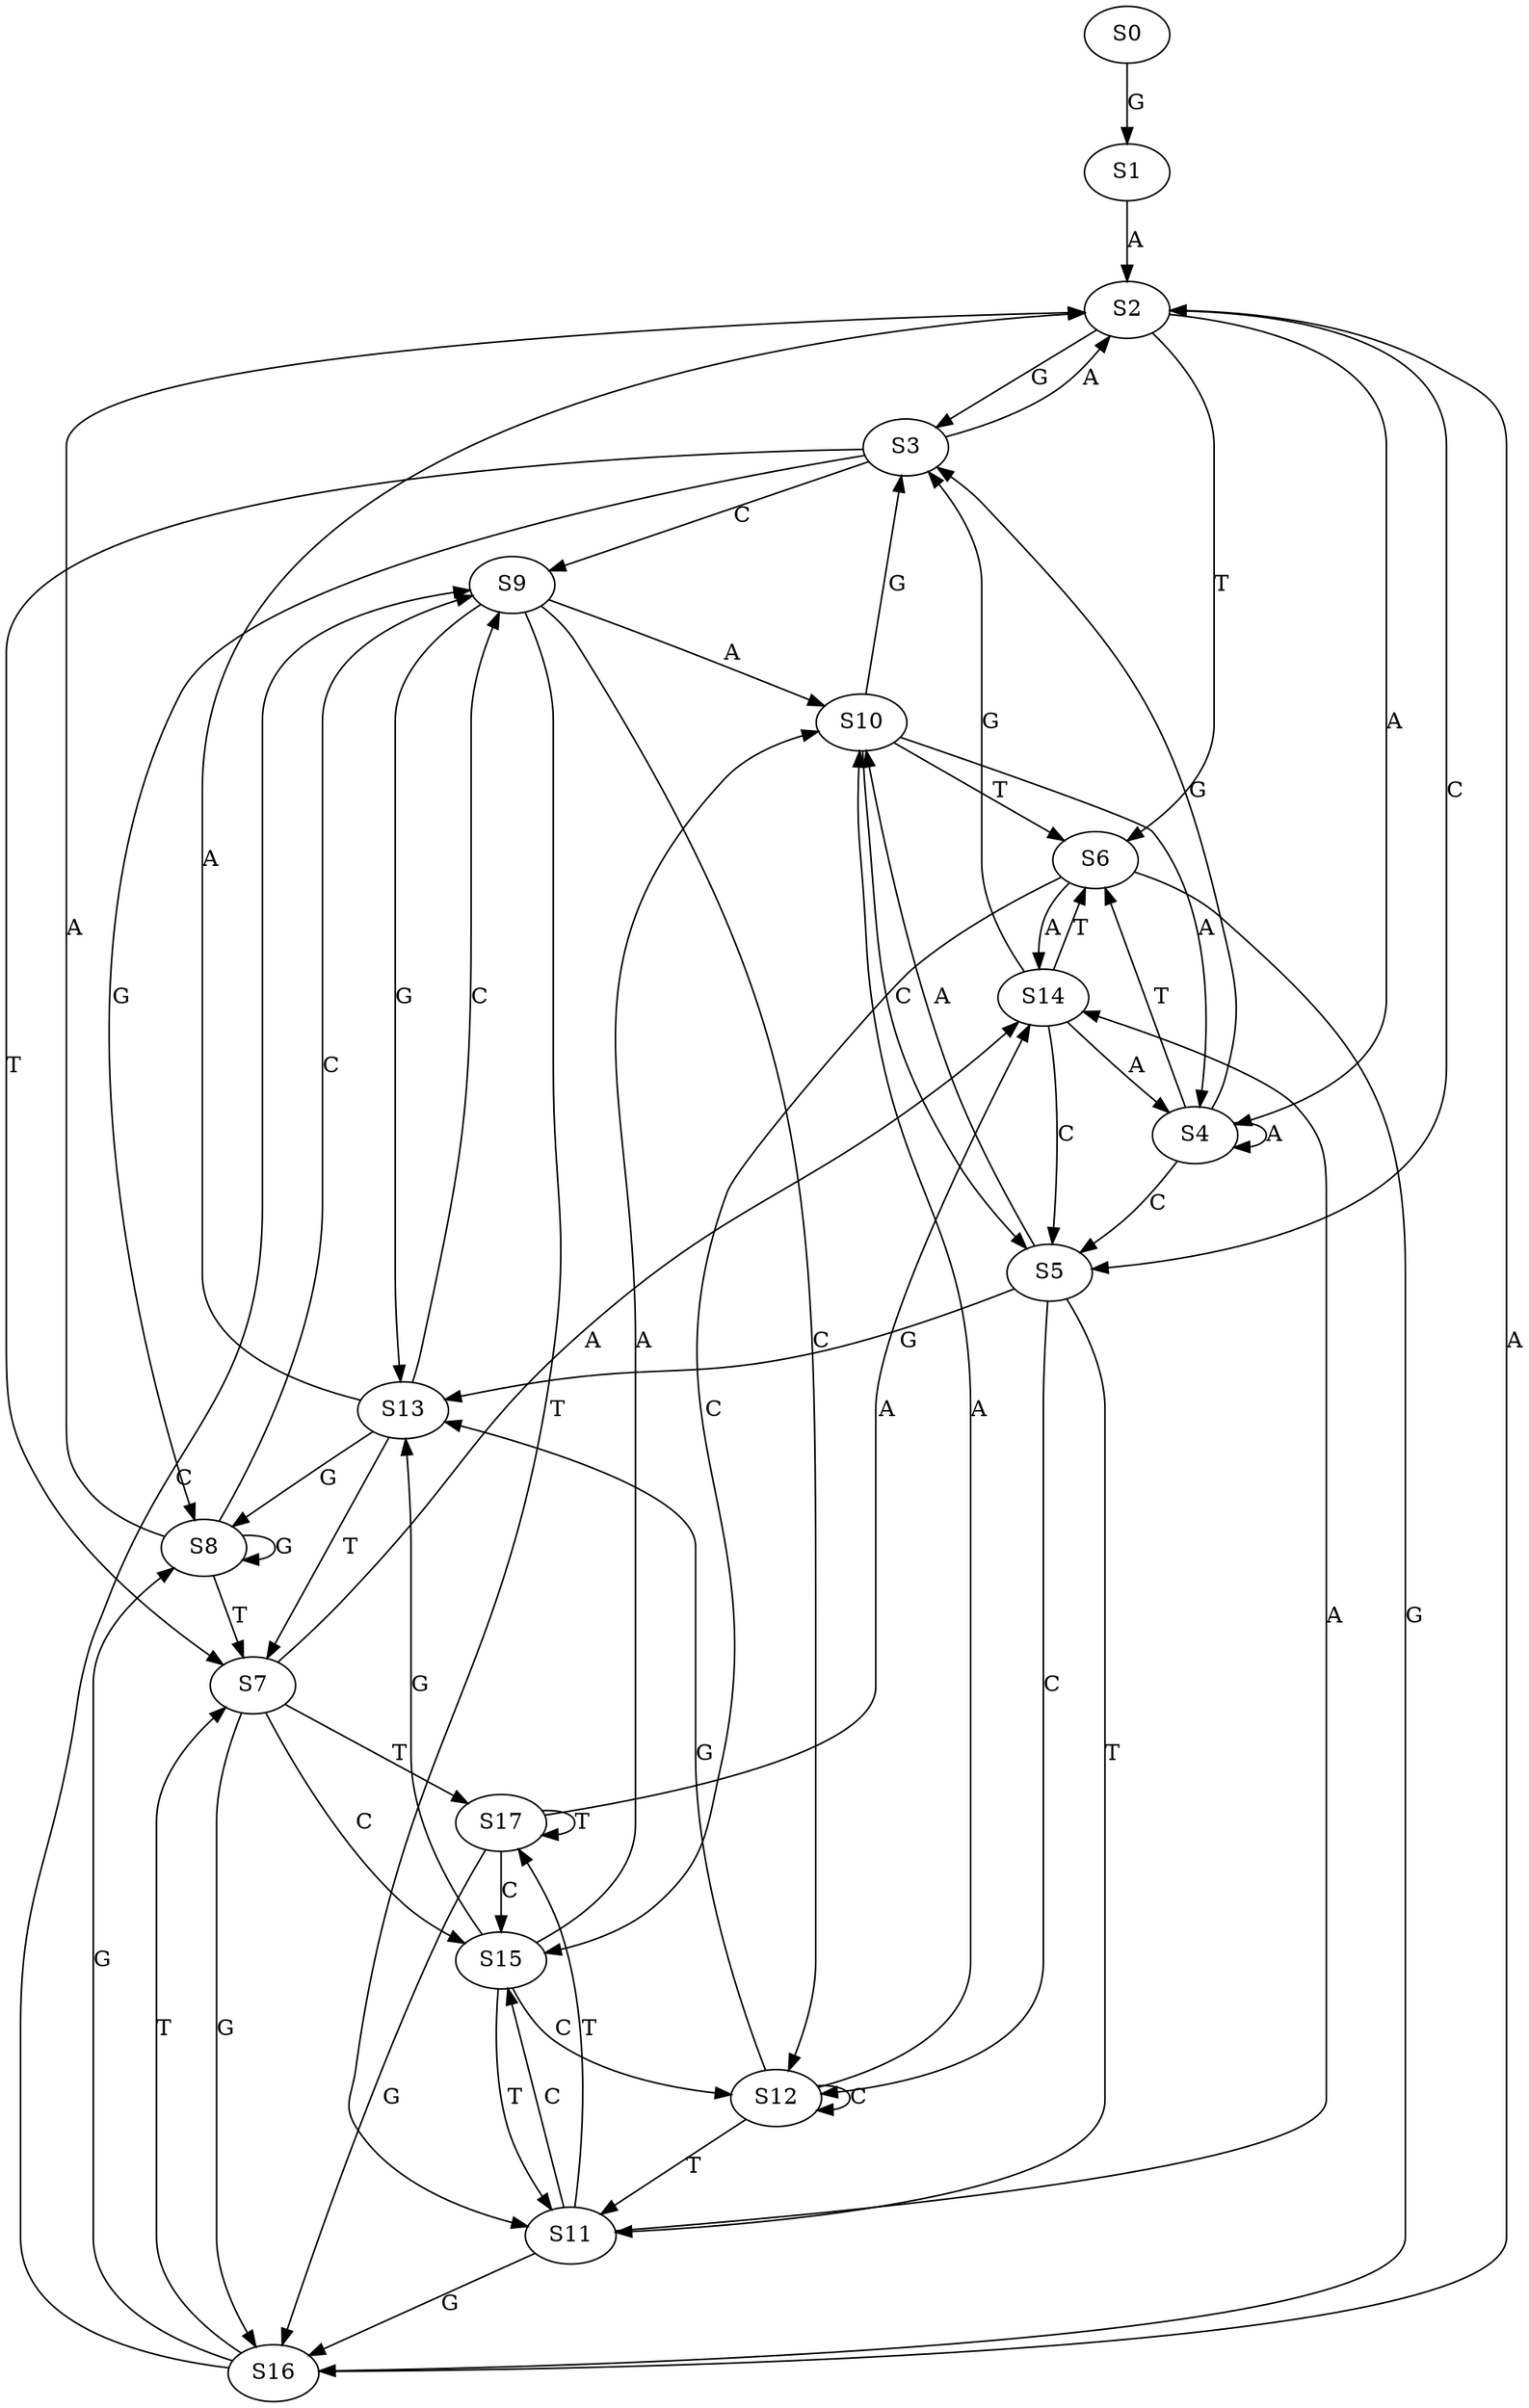strict digraph  {
	S0 -> S1 [ label = G ];
	S1 -> S2 [ label = A ];
	S2 -> S3 [ label = G ];
	S2 -> S4 [ label = A ];
	S2 -> S5 [ label = C ];
	S2 -> S6 [ label = T ];
	S3 -> S7 [ label = T ];
	S3 -> S8 [ label = G ];
	S3 -> S2 [ label = A ];
	S3 -> S9 [ label = C ];
	S4 -> S6 [ label = T ];
	S4 -> S5 [ label = C ];
	S4 -> S3 [ label = G ];
	S4 -> S4 [ label = A ];
	S5 -> S10 [ label = A ];
	S5 -> S11 [ label = T ];
	S5 -> S12 [ label = C ];
	S5 -> S13 [ label = G ];
	S6 -> S14 [ label = A ];
	S6 -> S15 [ label = C ];
	S6 -> S16 [ label = G ];
	S7 -> S14 [ label = A ];
	S7 -> S15 [ label = C ];
	S7 -> S16 [ label = G ];
	S7 -> S17 [ label = T ];
	S8 -> S2 [ label = A ];
	S8 -> S7 [ label = T ];
	S8 -> S8 [ label = G ];
	S8 -> S9 [ label = C ];
	S9 -> S12 [ label = C ];
	S9 -> S11 [ label = T ];
	S9 -> S13 [ label = G ];
	S9 -> S10 [ label = A ];
	S10 -> S3 [ label = G ];
	S10 -> S6 [ label = T ];
	S10 -> S5 [ label = C ];
	S10 -> S4 [ label = A ];
	S11 -> S16 [ label = G ];
	S11 -> S15 [ label = C ];
	S11 -> S14 [ label = A ];
	S11 -> S17 [ label = T ];
	S12 -> S13 [ label = G ];
	S12 -> S12 [ label = C ];
	S12 -> S10 [ label = A ];
	S12 -> S11 [ label = T ];
	S13 -> S8 [ label = G ];
	S13 -> S7 [ label = T ];
	S13 -> S2 [ label = A ];
	S13 -> S9 [ label = C ];
	S14 -> S3 [ label = G ];
	S14 -> S6 [ label = T ];
	S14 -> S4 [ label = A ];
	S14 -> S5 [ label = C ];
	S15 -> S11 [ label = T ];
	S15 -> S13 [ label = G ];
	S15 -> S12 [ label = C ];
	S15 -> S10 [ label = A ];
	S16 -> S2 [ label = A ];
	S16 -> S7 [ label = T ];
	S16 -> S9 [ label = C ];
	S16 -> S8 [ label = G ];
	S17 -> S14 [ label = A ];
	S17 -> S15 [ label = C ];
	S17 -> S16 [ label = G ];
	S17 -> S17 [ label = T ];
}
